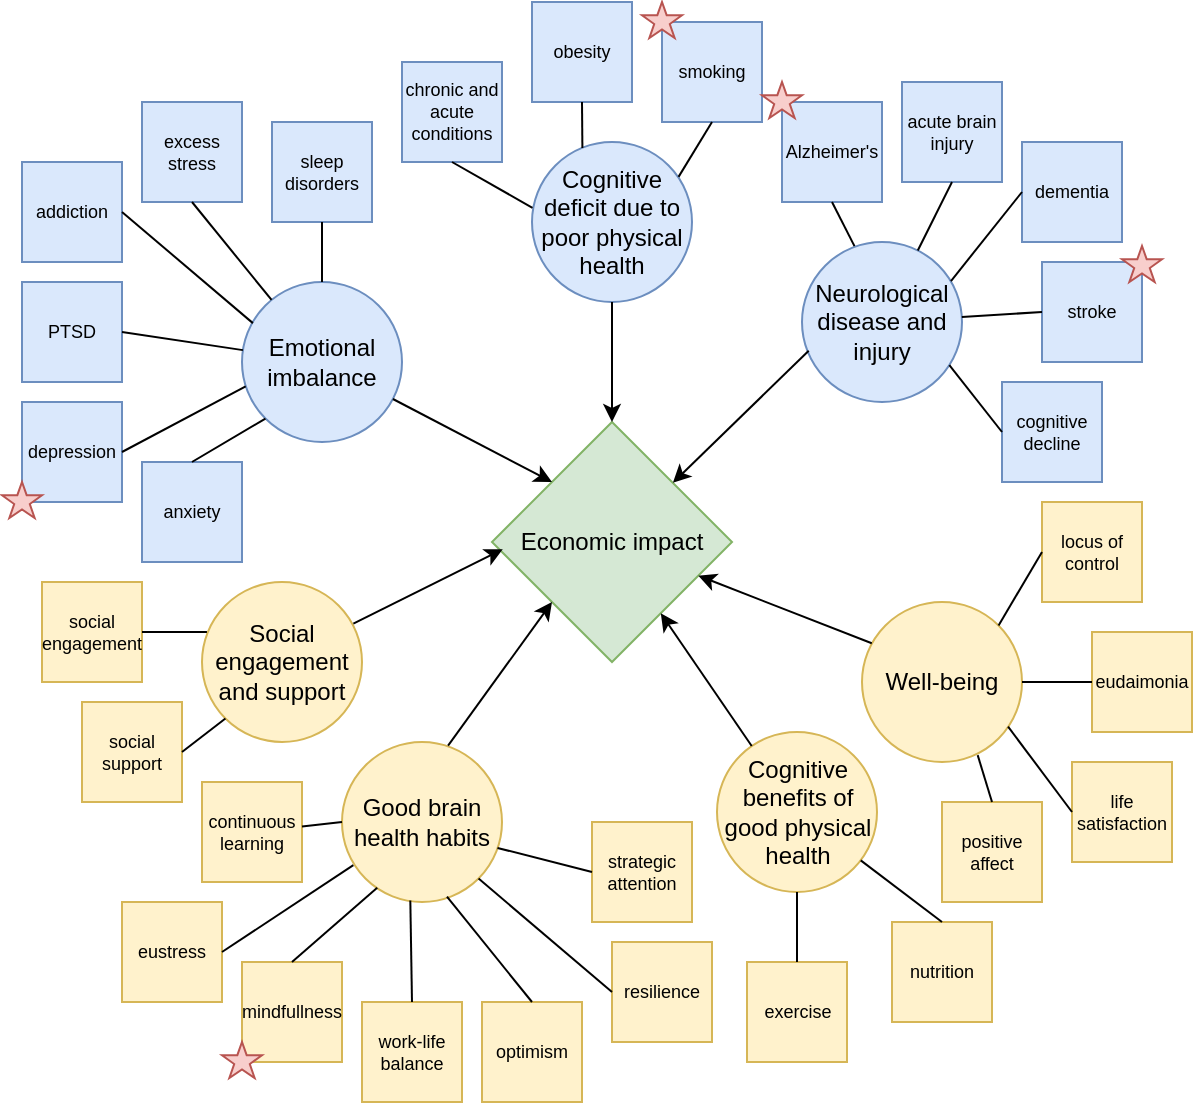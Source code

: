 <mxfile version="21.0.10" type="github">
  <diagram name="Page-1" id="kJNti4fZGHZfdIK_VgVA">
    <mxGraphModel dx="1405" dy="725" grid="1" gridSize="10" guides="1" tooltips="1" connect="1" arrows="1" fold="1" page="1" pageScale="1" pageWidth="850" pageHeight="1100" math="0" shadow="0">
      <root>
        <mxCell id="0" />
        <mxCell id="1" parent="0" />
        <mxCell id="qr7iuRNXmF8RHVcq-CUx-1" value="Emotional imbalance" style="ellipse;whiteSpace=wrap;html=1;aspect=fixed;fillColor=#dae8fc;strokeColor=#6c8ebf;" parent="1" vertex="1">
          <mxGeometry x="245" y="340" width="80" height="80" as="geometry" />
        </mxCell>
        <mxCell id="qr7iuRNXmF8RHVcq-CUx-2" value="Neurological disease and injury" style="ellipse;whiteSpace=wrap;html=1;aspect=fixed;fillColor=#dae8fc;strokeColor=#6c8ebf;" parent="1" vertex="1">
          <mxGeometry x="525" y="320" width="80" height="80" as="geometry" />
        </mxCell>
        <mxCell id="qr7iuRNXmF8RHVcq-CUx-3" value="Cognitive deficit due to poor physical health" style="ellipse;whiteSpace=wrap;html=1;aspect=fixed;fillColor=#dae8fc;strokeColor=#6c8ebf;" parent="1" vertex="1">
          <mxGeometry x="390" y="270" width="80" height="80" as="geometry" />
        </mxCell>
        <mxCell id="qr7iuRNXmF8RHVcq-CUx-4" value="Well-being" style="ellipse;whiteSpace=wrap;html=1;aspect=fixed;fillColor=#fff2cc;strokeColor=#d6b656;" parent="1" vertex="1">
          <mxGeometry x="555" y="500" width="80" height="80" as="geometry" />
        </mxCell>
        <mxCell id="qr7iuRNXmF8RHVcq-CUx-5" value="Social engagement and support" style="ellipse;whiteSpace=wrap;html=1;aspect=fixed;fillColor=#fff2cc;strokeColor=#d6b656;" parent="1" vertex="1">
          <mxGeometry x="225" y="490" width="80" height="80" as="geometry" />
        </mxCell>
        <mxCell id="qr7iuRNXmF8RHVcq-CUx-6" value="Cognitive benefits of good physical health" style="ellipse;whiteSpace=wrap;html=1;aspect=fixed;fillColor=#fff2cc;strokeColor=#d6b656;" parent="1" vertex="1">
          <mxGeometry x="482.5" y="565" width="80" height="80" as="geometry" />
        </mxCell>
        <mxCell id="qr7iuRNXmF8RHVcq-CUx-7" value="Good brain health habits" style="ellipse;whiteSpace=wrap;html=1;aspect=fixed;fillColor=#fff2cc;strokeColor=#d6b656;" parent="1" vertex="1">
          <mxGeometry x="295" y="570" width="80" height="80" as="geometry" />
        </mxCell>
        <mxCell id="qr7iuRNXmF8RHVcq-CUx-11" value="dementia" style="whiteSpace=wrap;html=1;aspect=fixed;fontSize=9;fillColor=#dae8fc;strokeColor=#6c8ebf;" parent="1" vertex="1">
          <mxGeometry x="635" y="270" width="50" height="50" as="geometry" />
        </mxCell>
        <mxCell id="qr7iuRNXmF8RHVcq-CUx-12" value="cognitive decline" style="whiteSpace=wrap;html=1;aspect=fixed;fontSize=9;fillColor=#dae8fc;strokeColor=#6c8ebf;" parent="1" vertex="1">
          <mxGeometry x="625" y="390" width="50" height="50" as="geometry" />
        </mxCell>
        <mxCell id="qr7iuRNXmF8RHVcq-CUx-13" value="Alzheimer&#39;s" style="whiteSpace=wrap;html=1;aspect=fixed;fontSize=9;fillColor=#dae8fc;strokeColor=#6c8ebf;" parent="1" vertex="1">
          <mxGeometry x="515" y="250" width="50" height="50" as="geometry" />
        </mxCell>
        <mxCell id="qr7iuRNXmF8RHVcq-CUx-14" value="acute brain injury" style="whiteSpace=wrap;html=1;aspect=fixed;fontSize=9;direction=south;fillColor=#dae8fc;strokeColor=#6c8ebf;" parent="1" vertex="1">
          <mxGeometry x="575" y="240" width="50" height="50" as="geometry" />
        </mxCell>
        <mxCell id="qr7iuRNXmF8RHVcq-CUx-15" value="stroke" style="whiteSpace=wrap;html=1;aspect=fixed;fontSize=9;fillColor=#dae8fc;strokeColor=#6c8ebf;" parent="1" vertex="1">
          <mxGeometry x="645" y="330" width="50" height="50" as="geometry" />
        </mxCell>
        <mxCell id="qr7iuRNXmF8RHVcq-CUx-22" value="" style="endArrow=none;html=1;rounded=0;entryX=0.5;entryY=1;entryDx=0;entryDy=0;exitX=0.328;exitY=0.026;exitDx=0;exitDy=0;exitPerimeter=0;" parent="1" source="qr7iuRNXmF8RHVcq-CUx-2" target="qr7iuRNXmF8RHVcq-CUx-13" edge="1">
          <mxGeometry width="50" height="50" relative="1" as="geometry">
            <mxPoint x="565" y="130" as="sourcePoint" />
            <mxPoint x="420" y="290" as="targetPoint" />
          </mxGeometry>
        </mxCell>
        <mxCell id="qr7iuRNXmF8RHVcq-CUx-23" value="" style="endArrow=none;html=1;rounded=0;entryX=1;entryY=0.5;entryDx=0;entryDy=0;" parent="1" source="qr7iuRNXmF8RHVcq-CUx-2" target="qr7iuRNXmF8RHVcq-CUx-14" edge="1">
          <mxGeometry width="50" height="50" relative="1" as="geometry">
            <mxPoint x="624.78" y="143" as="sourcePoint" />
            <mxPoint x="624.78" y="110" as="targetPoint" />
          </mxGeometry>
        </mxCell>
        <mxCell id="qr7iuRNXmF8RHVcq-CUx-24" value="" style="endArrow=none;html=1;rounded=0;entryX=0;entryY=0.5;entryDx=0;entryDy=0;exitX=0.931;exitY=0.244;exitDx=0;exitDy=0;exitPerimeter=0;" parent="1" source="qr7iuRNXmF8RHVcq-CUx-2" target="qr7iuRNXmF8RHVcq-CUx-11" edge="1">
          <mxGeometry width="50" height="50" relative="1" as="geometry">
            <mxPoint x="590" y="160" as="sourcePoint" />
            <mxPoint x="585" y="120" as="targetPoint" />
          </mxGeometry>
        </mxCell>
        <mxCell id="qr7iuRNXmF8RHVcq-CUx-25" value="" style="endArrow=none;html=1;rounded=0;entryX=0;entryY=0.5;entryDx=0;entryDy=0;" parent="1" source="qr7iuRNXmF8RHVcq-CUx-2" target="qr7iuRNXmF8RHVcq-CUx-15" edge="1">
          <mxGeometry width="50" height="50" relative="1" as="geometry">
            <mxPoint x="590" y="180" as="sourcePoint" />
            <mxPoint x="595" y="130" as="targetPoint" />
          </mxGeometry>
        </mxCell>
        <mxCell id="qr7iuRNXmF8RHVcq-CUx-26" value="" style="endArrow=none;html=1;rounded=0;entryX=0;entryY=0.5;entryDx=0;entryDy=0;exitX=0.921;exitY=0.77;exitDx=0;exitDy=0;exitPerimeter=0;" parent="1" source="qr7iuRNXmF8RHVcq-CUx-2" target="qr7iuRNXmF8RHVcq-CUx-12" edge="1">
          <mxGeometry width="50" height="50" relative="1" as="geometry">
            <mxPoint x="605" y="173" as="sourcePoint" />
            <mxPoint x="605" y="140" as="targetPoint" />
          </mxGeometry>
        </mxCell>
        <mxCell id="qr7iuRNXmF8RHVcq-CUx-27" value="chronic and acute conditions" style="whiteSpace=wrap;html=1;aspect=fixed;fontSize=9;fillColor=#dae8fc;strokeColor=#6c8ebf;" parent="1" vertex="1">
          <mxGeometry x="325" y="230" width="50" height="50" as="geometry" />
        </mxCell>
        <mxCell id="qr7iuRNXmF8RHVcq-CUx-28" value="obesity" style="whiteSpace=wrap;html=1;aspect=fixed;fontSize=9;fillColor=#dae8fc;strokeColor=#6c8ebf;" parent="1" vertex="1">
          <mxGeometry x="390" y="200" width="50" height="50" as="geometry" />
        </mxCell>
        <mxCell id="qr7iuRNXmF8RHVcq-CUx-29" value="smoking" style="whiteSpace=wrap;html=1;aspect=fixed;fontSize=9;fillColor=#dae8fc;strokeColor=#6c8ebf;" parent="1" vertex="1">
          <mxGeometry x="455" y="210" width="50" height="50" as="geometry" />
        </mxCell>
        <mxCell id="qr7iuRNXmF8RHVcq-CUx-30" value="" style="endArrow=none;html=1;rounded=0;entryX=0.5;entryY=1;entryDx=0;entryDy=0;exitX=0.003;exitY=0.411;exitDx=0;exitDy=0;exitPerimeter=0;" parent="1" source="qr7iuRNXmF8RHVcq-CUx-3" target="qr7iuRNXmF8RHVcq-CUx-27" edge="1">
          <mxGeometry width="50" height="50" relative="1" as="geometry">
            <mxPoint x="574" y="143" as="sourcePoint" />
            <mxPoint x="575" y="110" as="targetPoint" />
          </mxGeometry>
        </mxCell>
        <mxCell id="qr7iuRNXmF8RHVcq-CUx-31" value="" style="endArrow=none;html=1;rounded=0;entryX=0.5;entryY=1;entryDx=0;entryDy=0;exitX=0.315;exitY=0.037;exitDx=0;exitDy=0;exitPerimeter=0;" parent="1" source="qr7iuRNXmF8RHVcq-CUx-3" target="qr7iuRNXmF8RHVcq-CUx-28" edge="1">
          <mxGeometry width="50" height="50" relative="1" as="geometry">
            <mxPoint x="410" y="60" as="sourcePoint" />
            <mxPoint x="585" y="120" as="targetPoint" />
          </mxGeometry>
        </mxCell>
        <mxCell id="qr7iuRNXmF8RHVcq-CUx-32" value="" style="endArrow=none;html=1;rounded=0;entryX=0.5;entryY=1;entryDx=0;entryDy=0;exitX=0.916;exitY=0.218;exitDx=0;exitDy=0;exitPerimeter=0;" parent="1" source="qr7iuRNXmF8RHVcq-CUx-3" target="qr7iuRNXmF8RHVcq-CUx-29" edge="1">
          <mxGeometry width="50" height="50" relative="1" as="geometry">
            <mxPoint x="430" y="100" as="sourcePoint" />
            <mxPoint x="430" y="70" as="targetPoint" />
          </mxGeometry>
        </mxCell>
        <mxCell id="qr7iuRNXmF8RHVcq-CUx-33" value="anxiety" style="whiteSpace=wrap;html=1;aspect=fixed;fontSize=9;fillColor=#dae8fc;strokeColor=#6c8ebf;" parent="1" vertex="1">
          <mxGeometry x="195" y="430" width="50" height="50" as="geometry" />
        </mxCell>
        <mxCell id="qr7iuRNXmF8RHVcq-CUx-34" value="depression" style="whiteSpace=wrap;html=1;aspect=fixed;fontSize=9;fillColor=#dae8fc;strokeColor=#6c8ebf;" parent="1" vertex="1">
          <mxGeometry x="135" y="400" width="50" height="50" as="geometry" />
        </mxCell>
        <mxCell id="qr7iuRNXmF8RHVcq-CUx-35" value="PTSD" style="whiteSpace=wrap;html=1;aspect=fixed;fontSize=9;fillColor=#dae8fc;strokeColor=#6c8ebf;" parent="1" vertex="1">
          <mxGeometry x="135" y="340" width="50" height="50" as="geometry" />
        </mxCell>
        <mxCell id="qr7iuRNXmF8RHVcq-CUx-36" value="excess stress" style="whiteSpace=wrap;html=1;aspect=fixed;fontSize=9;fillColor=#dae8fc;strokeColor=#6c8ebf;" parent="1" vertex="1">
          <mxGeometry x="195" y="250" width="50" height="50" as="geometry" />
        </mxCell>
        <mxCell id="qr7iuRNXmF8RHVcq-CUx-37" value="sleep disorders" style="whiteSpace=wrap;html=1;aspect=fixed;fontSize=9;fillColor=#dae8fc;strokeColor=#6c8ebf;" parent="1" vertex="1">
          <mxGeometry x="260" y="260" width="50" height="50" as="geometry" />
        </mxCell>
        <mxCell id="qr7iuRNXmF8RHVcq-CUx-38" value="addiction" style="whiteSpace=wrap;html=1;aspect=fixed;fontSize=9;fillColor=#dae8fc;strokeColor=#6c8ebf;" parent="1" vertex="1">
          <mxGeometry x="135" y="280" width="50" height="50" as="geometry" />
        </mxCell>
        <mxCell id="qr7iuRNXmF8RHVcq-CUx-39" value="" style="endArrow=none;html=1;rounded=0;entryX=0.5;entryY=1;entryDx=0;entryDy=0;exitX=0.5;exitY=0;exitDx=0;exitDy=0;" parent="1" source="qr7iuRNXmF8RHVcq-CUx-1" target="qr7iuRNXmF8RHVcq-CUx-37" edge="1">
          <mxGeometry width="50" height="50" relative="1" as="geometry">
            <mxPoint x="405" y="108" as="sourcePoint" />
            <mxPoint x="365" y="90" as="targetPoint" />
          </mxGeometry>
        </mxCell>
        <mxCell id="qr7iuRNXmF8RHVcq-CUx-40" value="" style="endArrow=none;html=1;rounded=0;entryX=0.5;entryY=1;entryDx=0;entryDy=0;" parent="1" source="qr7iuRNXmF8RHVcq-CUx-1" target="qr7iuRNXmF8RHVcq-CUx-36" edge="1">
          <mxGeometry width="50" height="50" relative="1" as="geometry">
            <mxPoint x="415" y="118" as="sourcePoint" />
            <mxPoint x="375" y="100" as="targetPoint" />
          </mxGeometry>
        </mxCell>
        <mxCell id="qr7iuRNXmF8RHVcq-CUx-41" value="" style="endArrow=none;html=1;rounded=0;entryX=1;entryY=0.5;entryDx=0;entryDy=0;exitX=0.068;exitY=0.257;exitDx=0;exitDy=0;exitPerimeter=0;" parent="1" source="qr7iuRNXmF8RHVcq-CUx-1" target="qr7iuRNXmF8RHVcq-CUx-38" edge="1">
          <mxGeometry width="50" height="50" relative="1" as="geometry">
            <mxPoint x="250" y="150" as="sourcePoint" />
            <mxPoint x="235" y="100" as="targetPoint" />
          </mxGeometry>
        </mxCell>
        <mxCell id="qr7iuRNXmF8RHVcq-CUx-42" value="" style="endArrow=none;html=1;rounded=0;entryX=1;entryY=0.5;entryDx=0;entryDy=0;" parent="1" source="qr7iuRNXmF8RHVcq-CUx-1" target="qr7iuRNXmF8RHVcq-CUx-35" edge="1">
          <mxGeometry width="50" height="50" relative="1" as="geometry">
            <mxPoint x="250" y="159" as="sourcePoint" />
            <mxPoint x="245" y="110" as="targetPoint" />
          </mxGeometry>
        </mxCell>
        <mxCell id="qr7iuRNXmF8RHVcq-CUx-43" value="" style="endArrow=none;html=1;rounded=0;entryX=1;entryY=0.5;entryDx=0;entryDy=0;exitX=0.023;exitY=0.652;exitDx=0;exitDy=0;exitPerimeter=0;" parent="1" source="qr7iuRNXmF8RHVcq-CUx-1" target="qr7iuRNXmF8RHVcq-CUx-34" edge="1">
          <mxGeometry width="50" height="50" relative="1" as="geometry">
            <mxPoint x="250" y="180" as="sourcePoint" />
            <mxPoint x="200" y="105" as="targetPoint" />
          </mxGeometry>
        </mxCell>
        <mxCell id="qr7iuRNXmF8RHVcq-CUx-44" value="" style="endArrow=none;html=1;rounded=0;entryX=0.5;entryY=0;entryDx=0;entryDy=0;exitX=0;exitY=1;exitDx=0;exitDy=0;" parent="1" source="qr7iuRNXmF8RHVcq-CUx-1" target="qr7iuRNXmF8RHVcq-CUx-33" edge="1">
          <mxGeometry width="50" height="50" relative="1" as="geometry">
            <mxPoint x="276" y="171" as="sourcePoint" />
            <mxPoint x="210" y="115" as="targetPoint" />
          </mxGeometry>
        </mxCell>
        <mxCell id="qr7iuRNXmF8RHVcq-CUx-45" value="Economic impact" style="rhombus;whiteSpace=wrap;html=1;fillColor=#d5e8d4;strokeColor=#82b366;" parent="1" vertex="1">
          <mxGeometry x="370" y="410" width="120" height="120" as="geometry" />
        </mxCell>
        <mxCell id="qr7iuRNXmF8RHVcq-CUx-46" value="social engagement" style="whiteSpace=wrap;html=1;aspect=fixed;fontSize=9;fillColor=#fff2cc;strokeColor=#d6b656;" parent="1" vertex="1">
          <mxGeometry x="145" y="490" width="50" height="50" as="geometry" />
        </mxCell>
        <mxCell id="qr7iuRNXmF8RHVcq-CUx-47" value="social support" style="whiteSpace=wrap;html=1;aspect=fixed;fontSize=9;fillColor=#fff2cc;strokeColor=#d6b656;" parent="1" vertex="1">
          <mxGeometry x="165" y="550" width="50" height="50" as="geometry" />
        </mxCell>
        <mxCell id="qr7iuRNXmF8RHVcq-CUx-48" value="exercise" style="whiteSpace=wrap;html=1;aspect=fixed;fontSize=9;fillColor=#fff2cc;strokeColor=#d6b656;" parent="1" vertex="1">
          <mxGeometry x="497.5" y="680" width="50" height="50" as="geometry" />
        </mxCell>
        <mxCell id="qr7iuRNXmF8RHVcq-CUx-49" value="nutrition" style="whiteSpace=wrap;html=1;aspect=fixed;fontSize=9;fillColor=#fff2cc;strokeColor=#d6b656;" parent="1" vertex="1">
          <mxGeometry x="570" y="660" width="50" height="50" as="geometry" />
        </mxCell>
        <mxCell id="qr7iuRNXmF8RHVcq-CUx-50" value="continuous learning" style="whiteSpace=wrap;html=1;aspect=fixed;fontSize=9;fillColor=#fff2cc;strokeColor=#d6b656;" parent="1" vertex="1">
          <mxGeometry x="225" y="590" width="50" height="50" as="geometry" />
        </mxCell>
        <mxCell id="qr7iuRNXmF8RHVcq-CUx-51" value="eustress" style="whiteSpace=wrap;html=1;aspect=fixed;fontSize=9;fillColor=#fff2cc;strokeColor=#d6b656;" parent="1" vertex="1">
          <mxGeometry x="185" y="650" width="50" height="50" as="geometry" />
        </mxCell>
        <mxCell id="qr7iuRNXmF8RHVcq-CUx-52" value="mindfullness" style="whiteSpace=wrap;html=1;aspect=fixed;fontSize=9;fillColor=#fff2cc;strokeColor=#d6b656;" parent="1" vertex="1">
          <mxGeometry x="245" y="680" width="50" height="50" as="geometry" />
        </mxCell>
        <mxCell id="qr7iuRNXmF8RHVcq-CUx-53" value="optimism" style="whiteSpace=wrap;html=1;aspect=fixed;fontSize=9;fillColor=#fff2cc;strokeColor=#d6b656;" parent="1" vertex="1">
          <mxGeometry x="365" y="700" width="50" height="50" as="geometry" />
        </mxCell>
        <mxCell id="qr7iuRNXmF8RHVcq-CUx-54" value="resilience" style="whiteSpace=wrap;html=1;aspect=fixed;fontSize=9;fillColor=#fff2cc;strokeColor=#d6b656;" parent="1" vertex="1">
          <mxGeometry x="430" y="670" width="50" height="50" as="geometry" />
        </mxCell>
        <mxCell id="qr7iuRNXmF8RHVcq-CUx-55" value="strategic attention" style="whiteSpace=wrap;html=1;aspect=fixed;fontSize=9;fillColor=#fff2cc;strokeColor=#d6b656;" parent="1" vertex="1">
          <mxGeometry x="420" y="610" width="50" height="50" as="geometry" />
        </mxCell>
        <mxCell id="qr7iuRNXmF8RHVcq-CUx-56" value="work-life balance" style="whiteSpace=wrap;html=1;aspect=fixed;fontSize=9;fillColor=#fff2cc;strokeColor=#d6b656;" parent="1" vertex="1">
          <mxGeometry x="305" y="700" width="50" height="50" as="geometry" />
        </mxCell>
        <mxCell id="qr7iuRNXmF8RHVcq-CUx-57" value="eudaimonia" style="whiteSpace=wrap;html=1;aspect=fixed;fontSize=9;fillColor=#fff2cc;strokeColor=#d6b656;" parent="1" vertex="1">
          <mxGeometry x="670" y="515" width="50" height="50" as="geometry" />
        </mxCell>
        <mxCell id="qr7iuRNXmF8RHVcq-CUx-58" value="life satisfaction" style="whiteSpace=wrap;html=1;aspect=fixed;fontSize=9;fillColor=#fff2cc;strokeColor=#d6b656;" parent="1" vertex="1">
          <mxGeometry x="660" y="580" width="50" height="50" as="geometry" />
        </mxCell>
        <mxCell id="qr7iuRNXmF8RHVcq-CUx-59" value="positive affect" style="whiteSpace=wrap;html=1;aspect=fixed;fontSize=9;fillColor=#fff2cc;strokeColor=#d6b656;" parent="1" vertex="1">
          <mxGeometry x="595" y="600" width="50" height="50" as="geometry" />
        </mxCell>
        <mxCell id="qr7iuRNXmF8RHVcq-CUx-60" value="" style="endArrow=none;html=1;rounded=0;entryX=1;entryY=0.5;entryDx=0;entryDy=0;exitX=0.031;exitY=0.313;exitDx=0;exitDy=0;exitPerimeter=0;" parent="1" source="qr7iuRNXmF8RHVcq-CUx-5" target="qr7iuRNXmF8RHVcq-CUx-46" edge="1">
          <mxGeometry width="50" height="50" relative="1" as="geometry">
            <mxPoint x="220" y="305" as="sourcePoint" />
            <mxPoint x="205" y="260" as="targetPoint" />
          </mxGeometry>
        </mxCell>
        <mxCell id="qr7iuRNXmF8RHVcq-CUx-61" value="" style="endArrow=none;html=1;rounded=0;entryX=1;entryY=0.5;entryDx=0;entryDy=0;exitX=0;exitY=1;exitDx=0;exitDy=0;" parent="1" source="qr7iuRNXmF8RHVcq-CUx-5" target="qr7iuRNXmF8RHVcq-CUx-47" edge="1">
          <mxGeometry width="50" height="50" relative="1" as="geometry">
            <mxPoint x="260" y="300" as="sourcePoint" />
            <mxPoint x="230" y="315" as="targetPoint" />
          </mxGeometry>
        </mxCell>
        <mxCell id="qr7iuRNXmF8RHVcq-CUx-62" value="" style="endArrow=none;html=1;rounded=0;entryX=0.5;entryY=0;entryDx=0;entryDy=0;exitX=0.5;exitY=1;exitDx=0;exitDy=0;" parent="1" source="qr7iuRNXmF8RHVcq-CUx-6" target="qr7iuRNXmF8RHVcq-CUx-48" edge="1">
          <mxGeometry width="50" height="50" relative="1" as="geometry">
            <mxPoint x="270" y="310" as="sourcePoint" />
            <mxPoint x="240" y="325" as="targetPoint" />
          </mxGeometry>
        </mxCell>
        <mxCell id="qr7iuRNXmF8RHVcq-CUx-63" value="" style="endArrow=none;html=1;rounded=0;entryX=0.5;entryY=0;entryDx=0;entryDy=0;" parent="1" source="qr7iuRNXmF8RHVcq-CUx-6" target="qr7iuRNXmF8RHVcq-CUx-49" edge="1">
          <mxGeometry width="50" height="50" relative="1" as="geometry">
            <mxPoint x="343" y="415" as="sourcePoint" />
            <mxPoint x="310" y="435" as="targetPoint" />
          </mxGeometry>
        </mxCell>
        <mxCell id="qr7iuRNXmF8RHVcq-CUx-64" value="" style="endArrow=none;html=1;rounded=0;exitX=0;exitY=0.5;exitDx=0;exitDy=0;" parent="1" source="qr7iuRNXmF8RHVcq-CUx-7" target="qr7iuRNXmF8RHVcq-CUx-50" edge="1">
          <mxGeometry width="50" height="50" relative="1" as="geometry">
            <mxPoint x="353" y="425" as="sourcePoint" />
            <mxPoint x="320" y="445" as="targetPoint" />
          </mxGeometry>
        </mxCell>
        <mxCell id="qr7iuRNXmF8RHVcq-CUx-65" value="" style="endArrow=none;html=1;rounded=0;entryX=1;entryY=0.5;entryDx=0;entryDy=0;exitX=0.071;exitY=0.77;exitDx=0;exitDy=0;exitPerimeter=0;" parent="1" source="qr7iuRNXmF8RHVcq-CUx-7" target="qr7iuRNXmF8RHVcq-CUx-51" edge="1">
          <mxGeometry width="50" height="50" relative="1" as="geometry">
            <mxPoint x="480" y="440" as="sourcePoint" />
            <mxPoint x="330" y="455" as="targetPoint" />
          </mxGeometry>
        </mxCell>
        <mxCell id="qr7iuRNXmF8RHVcq-CUx-66" value="" style="endArrow=none;html=1;rounded=0;entryX=0.5;entryY=0;entryDx=0;entryDy=0;exitX=0.22;exitY=0.911;exitDx=0;exitDy=0;exitPerimeter=0;" parent="1" source="qr7iuRNXmF8RHVcq-CUx-7" target="qr7iuRNXmF8RHVcq-CUx-52" edge="1">
          <mxGeometry width="50" height="50" relative="1" as="geometry">
            <mxPoint x="489" y="434" as="sourcePoint" />
            <mxPoint x="480" y="515" as="targetPoint" />
          </mxGeometry>
        </mxCell>
        <mxCell id="qr7iuRNXmF8RHVcq-CUx-67" value="" style="endArrow=none;html=1;rounded=0;entryX=0.5;entryY=0;entryDx=0;entryDy=0;exitX=0.427;exitY=0.99;exitDx=0;exitDy=0;exitPerimeter=0;" parent="1" source="qr7iuRNXmF8RHVcq-CUx-7" target="qr7iuRNXmF8RHVcq-CUx-56" edge="1">
          <mxGeometry width="50" height="50" relative="1" as="geometry">
            <mxPoint x="510" y="440" as="sourcePoint" />
            <mxPoint x="520" y="520" as="targetPoint" />
          </mxGeometry>
        </mxCell>
        <mxCell id="qr7iuRNXmF8RHVcq-CUx-68" value="" style="endArrow=none;html=1;rounded=0;entryX=0.5;entryY=0;entryDx=0;entryDy=0;exitX=0.656;exitY=0.967;exitDx=0;exitDy=0;exitPerimeter=0;" parent="1" source="qr7iuRNXmF8RHVcq-CUx-7" target="qr7iuRNXmF8RHVcq-CUx-53" edge="1">
          <mxGeometry width="50" height="50" relative="1" as="geometry">
            <mxPoint x="527" y="437" as="sourcePoint" />
            <mxPoint x="585" y="510" as="targetPoint" />
          </mxGeometry>
        </mxCell>
        <mxCell id="qr7iuRNXmF8RHVcq-CUx-69" value="" style="endArrow=none;html=1;rounded=0;entryX=0;entryY=0.5;entryDx=0;entryDy=0;exitX=1;exitY=1;exitDx=0;exitDy=0;" parent="1" source="qr7iuRNXmF8RHVcq-CUx-7" target="qr7iuRNXmF8RHVcq-CUx-54" edge="1">
          <mxGeometry width="50" height="50" relative="1" as="geometry">
            <mxPoint x="538" y="428" as="sourcePoint" />
            <mxPoint x="620" y="495" as="targetPoint" />
          </mxGeometry>
        </mxCell>
        <mxCell id="qr7iuRNXmF8RHVcq-CUx-70" value="" style="endArrow=none;html=1;rounded=0;entryX=0;entryY=0.5;entryDx=0;entryDy=0;exitX=0.972;exitY=0.662;exitDx=0;exitDy=0;exitPerimeter=0;" parent="1" source="qr7iuRNXmF8RHVcq-CUx-7" target="qr7iuRNXmF8RHVcq-CUx-55" edge="1">
          <mxGeometry width="50" height="50" relative="1" as="geometry">
            <mxPoint x="370" y="385" as="sourcePoint" />
            <mxPoint x="630" y="445" as="targetPoint" />
          </mxGeometry>
        </mxCell>
        <mxCell id="qr7iuRNXmF8RHVcq-CUx-71" value="" style="endArrow=none;html=1;rounded=0;entryX=0;entryY=0.5;entryDx=0;entryDy=0;" parent="1" source="qr7iuRNXmF8RHVcq-CUx-4" target="qr7iuRNXmF8RHVcq-CUx-57" edge="1">
          <mxGeometry width="50" height="50" relative="1" as="geometry">
            <mxPoint x="555" y="430" as="sourcePoint" />
            <mxPoint x="640" y="455" as="targetPoint" />
          </mxGeometry>
        </mxCell>
        <mxCell id="qr7iuRNXmF8RHVcq-CUx-72" value="" style="endArrow=none;html=1;rounded=0;entryX=0;entryY=0.5;entryDx=0;entryDy=0;exitX=0.913;exitY=0.779;exitDx=0;exitDy=0;exitPerimeter=0;" parent="1" source="qr7iuRNXmF8RHVcq-CUx-4" target="qr7iuRNXmF8RHVcq-CUx-58" edge="1">
          <mxGeometry width="50" height="50" relative="1" as="geometry">
            <mxPoint x="630" y="340" as="sourcePoint" />
            <mxPoint x="670" y="310" as="targetPoint" />
          </mxGeometry>
        </mxCell>
        <mxCell id="qr7iuRNXmF8RHVcq-CUx-73" value="" style="endArrow=none;html=1;rounded=0;exitX=0.723;exitY=0.957;exitDx=0;exitDy=0;entryX=0.5;entryY=0;entryDx=0;entryDy=0;exitPerimeter=0;" parent="1" source="qr7iuRNXmF8RHVcq-CUx-4" target="qr7iuRNXmF8RHVcq-CUx-59" edge="1">
          <mxGeometry width="50" height="50" relative="1" as="geometry">
            <mxPoint x="598" y="312" as="sourcePoint" />
            <mxPoint x="690" y="325" as="targetPoint" />
          </mxGeometry>
        </mxCell>
        <mxCell id="qr7iuRNXmF8RHVcq-CUx-76" value="" style="endArrow=classic;html=1;rounded=0;exitX=0.5;exitY=1;exitDx=0;exitDy=0;entryX=0.5;entryY=0;entryDx=0;entryDy=0;" parent="1" source="qr7iuRNXmF8RHVcq-CUx-3" target="qr7iuRNXmF8RHVcq-CUx-45" edge="1">
          <mxGeometry width="50" height="50" relative="1" as="geometry">
            <mxPoint x="400" y="260" as="sourcePoint" />
            <mxPoint x="450" y="210" as="targetPoint" />
          </mxGeometry>
        </mxCell>
        <mxCell id="qr7iuRNXmF8RHVcq-CUx-77" value="" style="endArrow=classic;html=1;rounded=0;exitX=0.042;exitY=0.68;exitDx=0;exitDy=0;exitPerimeter=0;" parent="1" source="qr7iuRNXmF8RHVcq-CUx-2" target="qr7iuRNXmF8RHVcq-CUx-45" edge="1">
          <mxGeometry width="50" height="50" relative="1" as="geometry">
            <mxPoint x="435" y="130" as="sourcePoint" />
            <mxPoint x="435" y="210" as="targetPoint" />
          </mxGeometry>
        </mxCell>
        <mxCell id="qr7iuRNXmF8RHVcq-CUx-78" value="" style="endArrow=classic;html=1;rounded=0;exitX=0.061;exitY=0.258;exitDx=0;exitDy=0;exitPerimeter=0;" parent="1" source="qr7iuRNXmF8RHVcq-CUx-4" target="qr7iuRNXmF8RHVcq-CUx-45" edge="1">
          <mxGeometry width="50" height="50" relative="1" as="geometry">
            <mxPoint x="563" y="174" as="sourcePoint" />
            <mxPoint x="469" y="244" as="targetPoint" />
          </mxGeometry>
        </mxCell>
        <mxCell id="qr7iuRNXmF8RHVcq-CUx-79" value="" style="endArrow=classic;html=1;rounded=0;entryX=0;entryY=1;entryDx=0;entryDy=0;exitX=0.663;exitY=0.023;exitDx=0;exitDy=0;exitPerimeter=0;" parent="1" source="qr7iuRNXmF8RHVcq-CUx-7" target="qr7iuRNXmF8RHVcq-CUx-45" edge="1">
          <mxGeometry width="50" height="50" relative="1" as="geometry">
            <mxPoint x="360" y="360" as="sourcePoint" />
            <mxPoint x="481" y="284" as="targetPoint" />
          </mxGeometry>
        </mxCell>
        <mxCell id="qr7iuRNXmF8RHVcq-CUx-80" value="" style="endArrow=classic;html=1;rounded=0;" parent="1" source="qr7iuRNXmF8RHVcq-CUx-6" target="qr7iuRNXmF8RHVcq-CUx-45" edge="1">
          <mxGeometry width="50" height="50" relative="1" as="geometry">
            <mxPoint x="510" y="420" as="sourcePoint" />
            <mxPoint x="455" y="308" as="targetPoint" />
          </mxGeometry>
        </mxCell>
        <mxCell id="qr7iuRNXmF8RHVcq-CUx-81" value="" style="endArrow=classic;html=1;rounded=0;entryX=0.045;entryY=0.53;entryDx=0;entryDy=0;entryPerimeter=0;exitX=0.946;exitY=0.26;exitDx=0;exitDy=0;exitPerimeter=0;" parent="1" source="qr7iuRNXmF8RHVcq-CUx-5" target="qr7iuRNXmF8RHVcq-CUx-45" edge="1">
          <mxGeometry width="50" height="50" relative="1" as="geometry">
            <mxPoint x="300" y="300" as="sourcePoint" />
            <mxPoint x="416" y="311" as="targetPoint" />
          </mxGeometry>
        </mxCell>
        <mxCell id="qr7iuRNXmF8RHVcq-CUx-82" value="" style="endArrow=classic;html=1;rounded=0;entryX=0;entryY=0;entryDx=0;entryDy=0;" parent="1" source="qr7iuRNXmF8RHVcq-CUx-1" target="qr7iuRNXmF8RHVcq-CUx-45" edge="1">
          <mxGeometry width="50" height="50" relative="1" as="geometry">
            <mxPoint x="306" y="311" as="sourcePoint" />
            <mxPoint x="380" y="274" as="targetPoint" />
          </mxGeometry>
        </mxCell>
        <mxCell id="tC7V-89haxeQrOxIM_ar-3" value="" style="verticalLabelPosition=bottom;verticalAlign=top;html=1;shape=mxgraph.basic.star;fillColor=#f8cecc;strokeColor=#b85450;" parent="1" vertex="1">
          <mxGeometry x="235" y="720" width="20" height="18" as="geometry" />
        </mxCell>
        <mxCell id="tC7V-89haxeQrOxIM_ar-4" value="" style="verticalLabelPosition=bottom;verticalAlign=top;html=1;shape=mxgraph.basic.star;fillColor=#f8cecc;strokeColor=#b85450;" parent="1" vertex="1">
          <mxGeometry x="125" y="440" width="20" height="18" as="geometry" />
        </mxCell>
        <mxCell id="tC7V-89haxeQrOxIM_ar-5" value="" style="verticalLabelPosition=bottom;verticalAlign=top;html=1;shape=mxgraph.basic.star;fillColor=#f8cecc;strokeColor=#b85450;" parent="1" vertex="1">
          <mxGeometry x="445" y="200" width="20" height="18" as="geometry" />
        </mxCell>
        <mxCell id="tC7V-89haxeQrOxIM_ar-6" value="" style="verticalLabelPosition=bottom;verticalAlign=top;html=1;shape=mxgraph.basic.star;fillColor=#f8cecc;strokeColor=#b85450;" parent="1" vertex="1">
          <mxGeometry x="505" y="240" width="20" height="18" as="geometry" />
        </mxCell>
        <mxCell id="tC7V-89haxeQrOxIM_ar-7" value="" style="verticalLabelPosition=bottom;verticalAlign=top;html=1;shape=mxgraph.basic.star;fillColor=#f8cecc;strokeColor=#b85450;" parent="1" vertex="1">
          <mxGeometry x="685" y="322" width="20" height="18" as="geometry" />
        </mxCell>
        <mxCell id="BC-DAn5Roovcgo4MZC65-1" value="locus of control" style="whiteSpace=wrap;html=1;aspect=fixed;fontSize=9;fillColor=#fff2cc;strokeColor=#d6b656;" vertex="1" parent="1">
          <mxGeometry x="645" y="450" width="50" height="50" as="geometry" />
        </mxCell>
        <mxCell id="BC-DAn5Roovcgo4MZC65-2" value="" style="endArrow=none;html=1;rounded=0;entryX=0;entryY=0.5;entryDx=0;entryDy=0;exitX=1;exitY=0;exitDx=0;exitDy=0;" edge="1" parent="1" source="qr7iuRNXmF8RHVcq-CUx-4" target="BC-DAn5Roovcgo4MZC65-1">
          <mxGeometry width="50" height="50" relative="1" as="geometry">
            <mxPoint x="645" y="553" as="sourcePoint" />
            <mxPoint x="680" y="555" as="targetPoint" />
          </mxGeometry>
        </mxCell>
      </root>
    </mxGraphModel>
  </diagram>
</mxfile>
